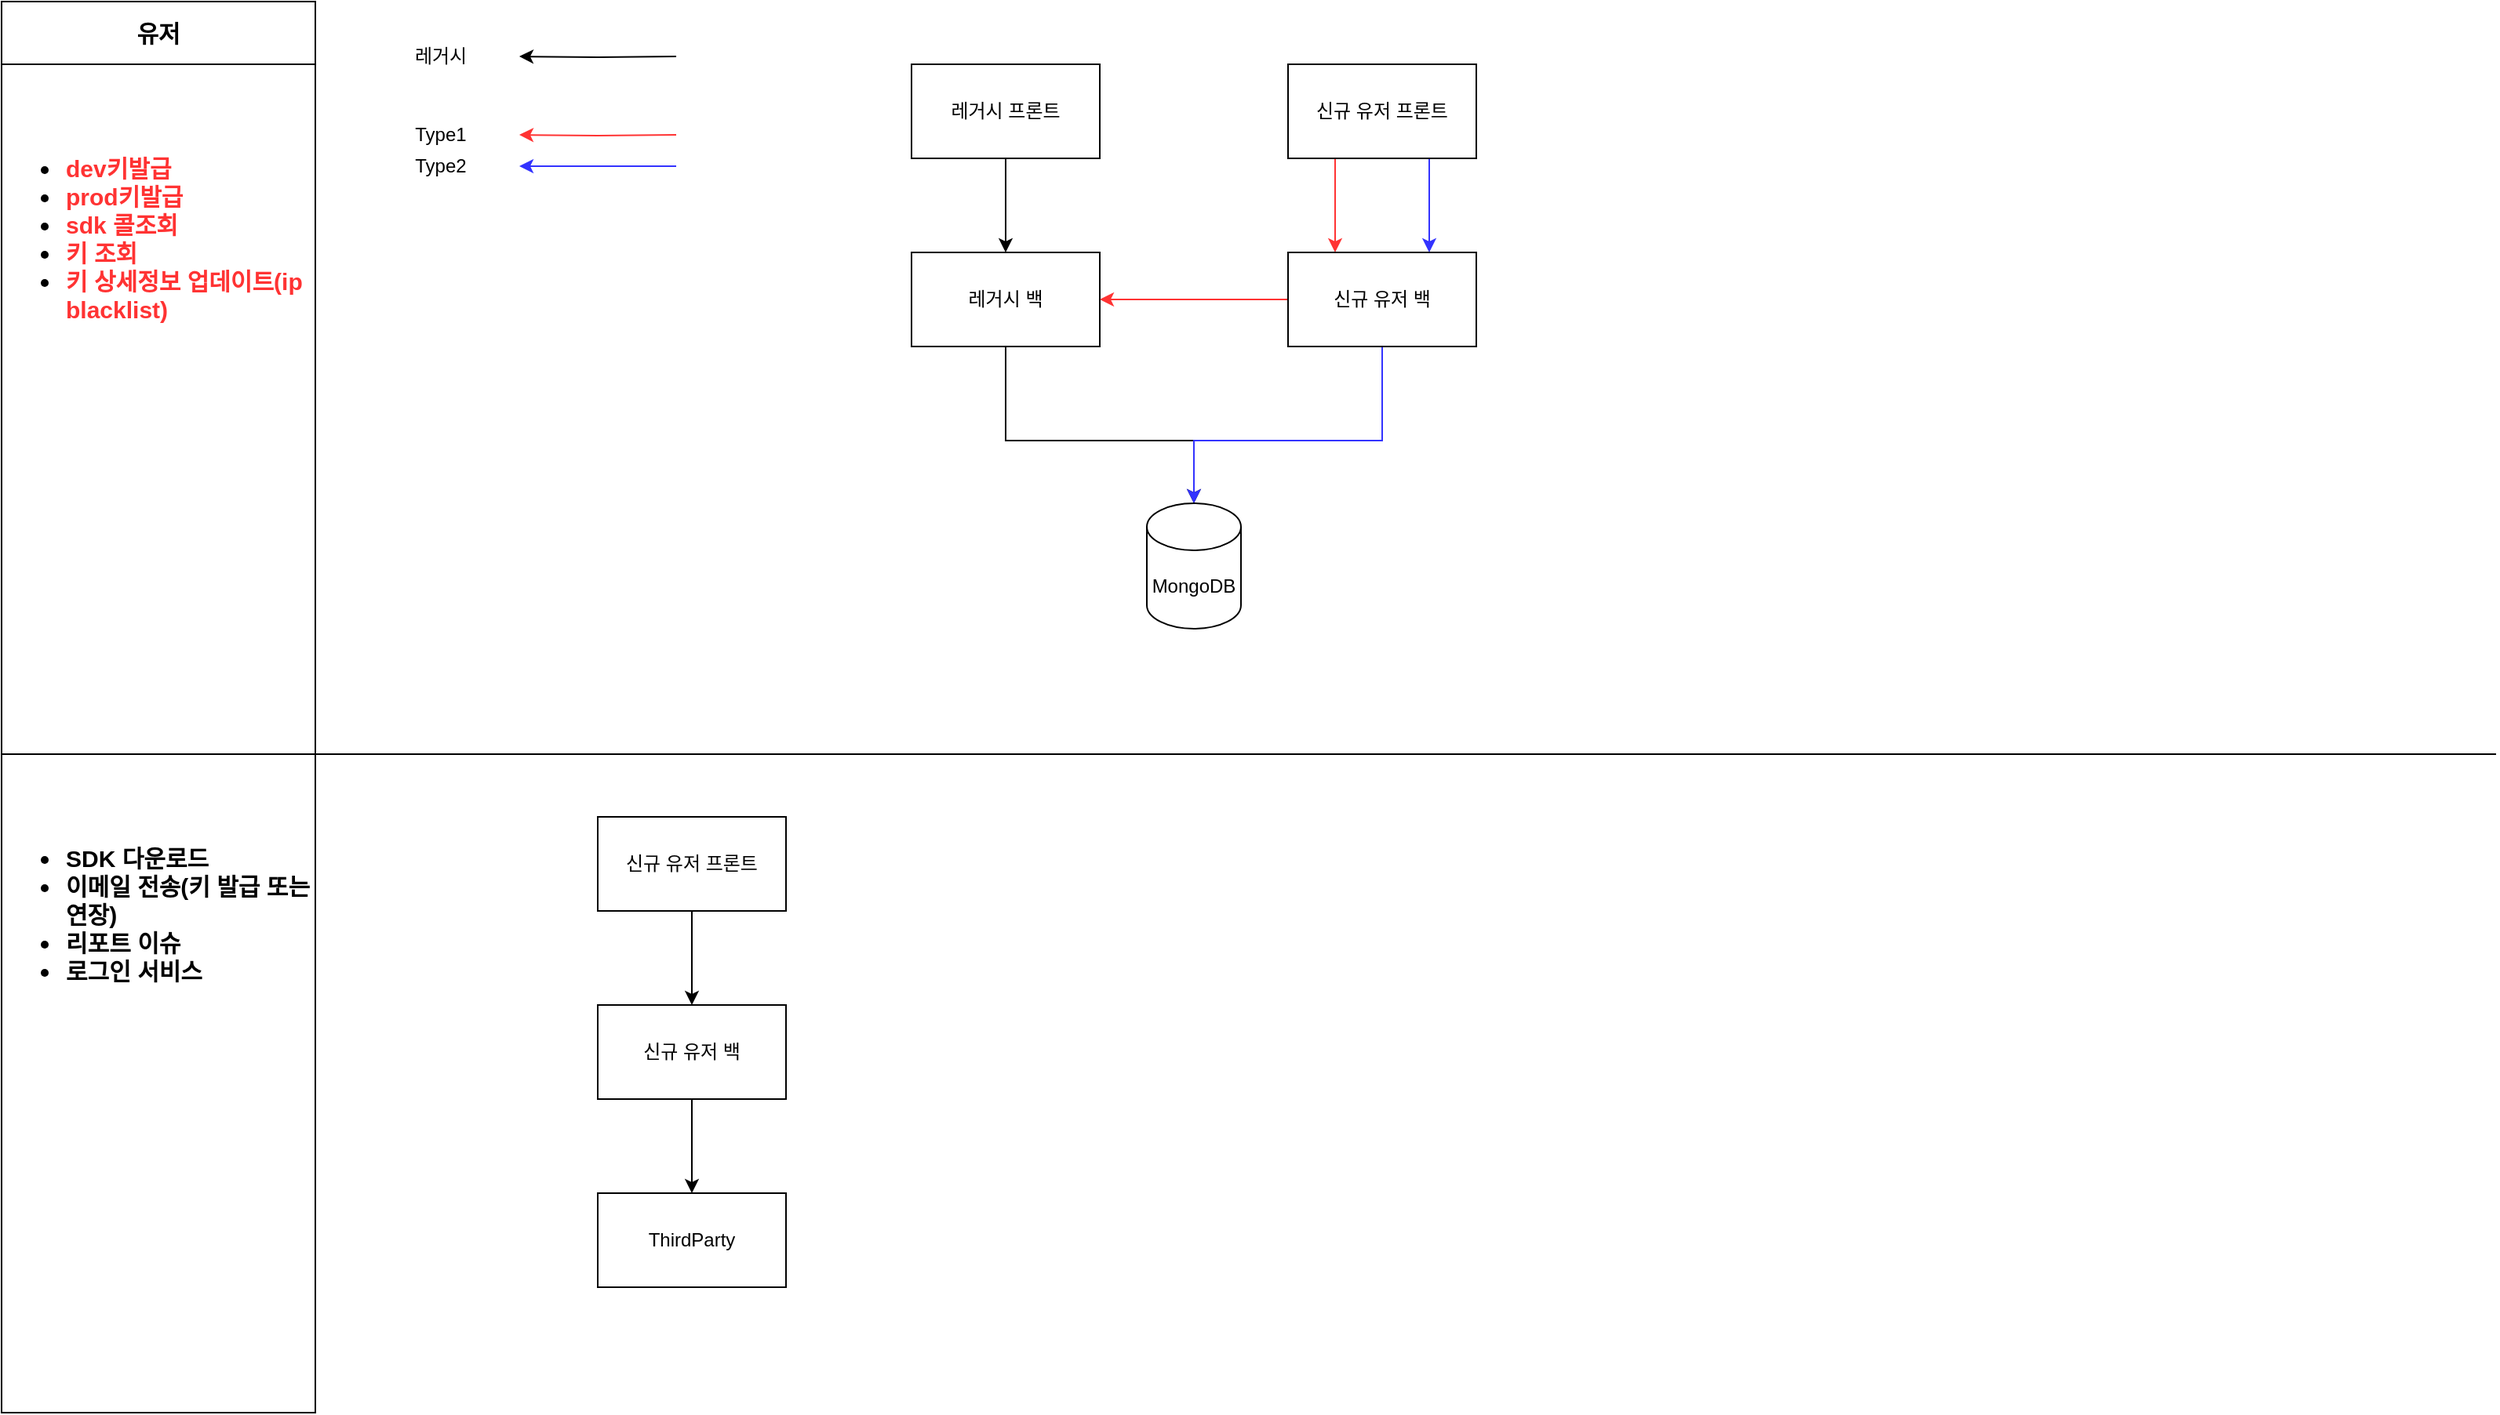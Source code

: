 <mxfile version="14.9.2" type="github">
  <diagram id="kgpKYQtTHZ0yAKxKKP6v" name="Page-1">
    <mxGraphModel dx="2066" dy="1162" grid="1" gridSize="10" guides="1" tooltips="1" connect="1" arrows="1" fold="1" page="1" pageScale="1" pageWidth="1600" pageHeight="900" background="none" math="0" shadow="0">
      <root>
        <mxCell id="0" />
        <mxCell id="1" parent="0" />
        <mxCell id="oFq6kV6oupMl4LHm9gCZ-7" style="edgeStyle=orthogonalEdgeStyle;rounded=0;orthogonalLoop=1;jettySize=auto;html=1;" parent="1" source="oFq6kV6oupMl4LHm9gCZ-1" target="oFq6kV6oupMl4LHm9gCZ-5" edge="1">
          <mxGeometry relative="1" as="geometry">
            <Array as="points">
              <mxPoint x="640" y="280" />
              <mxPoint x="760" y="280" />
            </Array>
          </mxGeometry>
        </mxCell>
        <mxCell id="oFq6kV6oupMl4LHm9gCZ-1" value="레거시 백" style="rounded=0;whiteSpace=wrap;html=1;" parent="1" vertex="1">
          <mxGeometry x="580" y="160" width="120" height="60" as="geometry" />
        </mxCell>
        <mxCell id="oFq6kV6oupMl4LHm9gCZ-6" style="edgeStyle=orthogonalEdgeStyle;rounded=0;orthogonalLoop=1;jettySize=auto;html=1;entryX=0.5;entryY=0;entryDx=0;entryDy=0;" parent="1" source="oFq6kV6oupMl4LHm9gCZ-2" target="oFq6kV6oupMl4LHm9gCZ-1" edge="1">
          <mxGeometry relative="1" as="geometry" />
        </mxCell>
        <mxCell id="oFq6kV6oupMl4LHm9gCZ-2" value="레거시 프론트" style="rounded=0;whiteSpace=wrap;html=1;" parent="1" vertex="1">
          <mxGeometry x="580" y="40" width="120" height="60" as="geometry" />
        </mxCell>
        <mxCell id="oFq6kV6oupMl4LHm9gCZ-8" style="edgeStyle=orthogonalEdgeStyle;rounded=0;orthogonalLoop=1;jettySize=auto;html=1;strokeColor=#FF3333;" parent="1" source="oFq6kV6oupMl4LHm9gCZ-3" target="oFq6kV6oupMl4LHm9gCZ-4" edge="1">
          <mxGeometry relative="1" as="geometry">
            <Array as="points">
              <mxPoint x="850" y="140" />
              <mxPoint x="850" y="140" />
            </Array>
          </mxGeometry>
        </mxCell>
        <mxCell id="oFq6kV6oupMl4LHm9gCZ-13" style="edgeStyle=orthogonalEdgeStyle;rounded=0;orthogonalLoop=1;jettySize=auto;html=1;exitX=0.75;exitY=1;exitDx=0;exitDy=0;entryX=0.75;entryY=0;entryDx=0;entryDy=0;strokeColor=#3333FF;" parent="1" source="oFq6kV6oupMl4LHm9gCZ-3" target="oFq6kV6oupMl4LHm9gCZ-4" edge="1">
          <mxGeometry relative="1" as="geometry" />
        </mxCell>
        <mxCell id="oFq6kV6oupMl4LHm9gCZ-3" value="신규 유저 프론트" style="rounded=0;whiteSpace=wrap;html=1;" parent="1" vertex="1">
          <mxGeometry x="820" y="40" width="120" height="60" as="geometry" />
        </mxCell>
        <mxCell id="oFq6kV6oupMl4LHm9gCZ-9" style="edgeStyle=orthogonalEdgeStyle;rounded=0;orthogonalLoop=1;jettySize=auto;html=1;entryX=1;entryY=0.5;entryDx=0;entryDy=0;strokeColor=#FF3333;" parent="1" source="oFq6kV6oupMl4LHm9gCZ-4" target="oFq6kV6oupMl4LHm9gCZ-1" edge="1">
          <mxGeometry relative="1" as="geometry" />
        </mxCell>
        <mxCell id="oFq6kV6oupMl4LHm9gCZ-14" style="edgeStyle=orthogonalEdgeStyle;rounded=0;orthogonalLoop=1;jettySize=auto;html=1;entryX=0.5;entryY=0;entryDx=0;entryDy=0;entryPerimeter=0;strokeColor=#3333FF;" parent="1" source="oFq6kV6oupMl4LHm9gCZ-4" target="oFq6kV6oupMl4LHm9gCZ-5" edge="1">
          <mxGeometry relative="1" as="geometry">
            <Array as="points">
              <mxPoint x="880" y="280" />
              <mxPoint x="760" y="280" />
            </Array>
          </mxGeometry>
        </mxCell>
        <mxCell id="oFq6kV6oupMl4LHm9gCZ-4" value="신규 유저 백" style="rounded=0;whiteSpace=wrap;html=1;" parent="1" vertex="1">
          <mxGeometry x="820" y="160" width="120" height="60" as="geometry" />
        </mxCell>
        <mxCell id="oFq6kV6oupMl4LHm9gCZ-5" value="MongoDB" style="shape=cylinder3;whiteSpace=wrap;html=1;boundedLbl=1;backgroundOutline=1;size=15;" parent="1" vertex="1">
          <mxGeometry x="730" y="320" width="60" height="80" as="geometry" />
        </mxCell>
        <mxCell id="oFq6kV6oupMl4LHm9gCZ-23" value="&lt;font color=&quot;#ff3333&quot;&gt;&lt;br style=&quot;font-size: 15px&quot;&gt;&lt;br style=&quot;font-size: 15px&quot;&gt;&lt;/font&gt;&lt;ul style=&quot;font-size: 15px&quot;&gt;&lt;li style=&quot;text-align: left ; font-size: 15px&quot;&gt;&lt;span style=&quot;font-size: 15px&quot;&gt;&lt;font style=&quot;font-size: 15px&quot; color=&quot;#ff3333&quot;&gt;dev키발급&lt;/font&gt;&lt;/span&gt;&lt;/li&gt;&lt;li style=&quot;text-align: left ; font-size: 15px&quot;&gt;&lt;span style=&quot;font-size: 15px&quot;&gt;&lt;font style=&quot;font-size: 15px&quot; color=&quot;#ff3333&quot;&gt;prod키발급&lt;/font&gt;&lt;/span&gt;&lt;/li&gt;&lt;li style=&quot;text-align: left ; font-size: 15px&quot;&gt;&lt;span style=&quot;font-size: 15px&quot;&gt;&lt;font color=&quot;#ff3333&quot; style=&quot;font-size: 15px&quot;&gt;sdk 콜조회&lt;/font&gt;&lt;/span&gt;&lt;/li&gt;&lt;li style=&quot;text-align: left ; font-size: 15px&quot;&gt;&lt;span style=&quot;font-size: 15px&quot;&gt;&lt;font style=&quot;font-size: 15px&quot; color=&quot;#ff3333&quot;&gt;키 조회&lt;/font&gt;&lt;/span&gt;&lt;/li&gt;&lt;li style=&quot;text-align: left ; font-size: 15px&quot;&gt;&lt;font color=&quot;#ff3333&quot;&gt;&lt;font style=&quot;font-size: 15px&quot;&gt;키 상세정보 업데이트(ip blacklist&lt;/font&gt;)&lt;/font&gt;&lt;/li&gt;&lt;/ul&gt;&lt;div style=&quot;text-align: left ; font-size: 15px&quot;&gt;&lt;br style=&quot;font-size: 15px&quot;&gt;&lt;/div&gt;" style="text;html=1;align=center;verticalAlign=top;whiteSpace=wrap;rounded=0;strokeColor=#000000;fillColor=#ffffff;fontStyle=1;fontSize=15;" parent="1" vertex="1">
          <mxGeometry y="40" width="200" height="440" as="geometry" />
        </mxCell>
        <mxCell id="oFq6kV6oupMl4LHm9gCZ-35" value="&lt;div style=&quot;text-align: left ; font-size: 15px&quot;&gt;&lt;br class=&quot;Apple-interchange-newline&quot; style=&quot;font-size: 15px&quot;&gt;&lt;br style=&quot;font-size: 15px&quot;&gt;&lt;/div&gt;&lt;div style=&quot;text-align: left ; font-size: 15px&quot;&gt;&lt;ul style=&quot;font-size: 15px&quot;&gt;&lt;li style=&quot;font-size: 15px&quot;&gt;SDK 다운로드&lt;/li&gt;&lt;li style=&quot;font-size: 15px&quot;&gt;이메일 전송(키 발급 또는 연장)&lt;/li&gt;&lt;li style=&quot;font-size: 15px&quot;&gt;리포트 이슈&lt;br&gt;&lt;/li&gt;&lt;li style=&quot;font-size: 15px&quot;&gt;로그인 서비스&lt;/li&gt;&lt;/ul&gt;&lt;/div&gt;" style="text;html=1;align=center;verticalAlign=top;whiteSpace=wrap;rounded=0;strokeColor=#000000;fillColor=#ffffff;fontStyle=1;fontSize=15;" parent="1" vertex="1">
          <mxGeometry y="480" width="200" height="420" as="geometry" />
        </mxCell>
        <mxCell id="oFq6kV6oupMl4LHm9gCZ-37" value="유저" style="text;html=1;align=center;verticalAlign=middle;whiteSpace=wrap;rounded=0;strokeColor=#000000;fillColor=#ffffff;fontStyle=1;fontSize=15;" parent="1" vertex="1">
          <mxGeometry width="200" height="40" as="geometry" />
        </mxCell>
        <mxCell id="oFq6kV6oupMl4LHm9gCZ-54" value="" style="group;" parent="1" vertex="1" connectable="0">
          <mxGeometry x="230" y="25" width="200" height="90" as="geometry" />
        </mxCell>
        <mxCell id="oFq6kV6oupMl4LHm9gCZ-55" style="edgeStyle=orthogonalEdgeStyle;rounded=0;orthogonalLoop=1;jettySize=auto;html=1;entryX=1;entryY=0.5;entryDx=0;entryDy=0;strokeColor=#FF3333;" parent="oFq6kV6oupMl4LHm9gCZ-54" target="oFq6kV6oupMl4LHm9gCZ-56" edge="1">
          <mxGeometry y="-20" as="geometry">
            <mxPoint x="200" y="60" as="sourcePoint" />
            <mxPoint x="80" y="60" as="targetPoint" />
          </mxGeometry>
        </mxCell>
        <mxCell id="oFq6kV6oupMl4LHm9gCZ-56" value="Type1" style="text;html=1;strokeColor=none;fillColor=none;align=center;verticalAlign=middle;whiteSpace=wrap;rounded=0;" parent="oFq6kV6oupMl4LHm9gCZ-54" vertex="1">
          <mxGeometry y="50" width="100" height="20" as="geometry" />
        </mxCell>
        <mxCell id="oFq6kV6oupMl4LHm9gCZ-57" style="edgeStyle=orthogonalEdgeStyle;rounded=0;orthogonalLoop=1;jettySize=auto;html=1;entryX=1;entryY=0.5;entryDx=0;entryDy=0;strokeColor=#3333FF;" parent="oFq6kV6oupMl4LHm9gCZ-54" edge="1">
          <mxGeometry y="-20" as="geometry">
            <mxPoint x="200" y="80.0" as="sourcePoint" />
            <mxPoint x="100" y="80.0" as="targetPoint" />
          </mxGeometry>
        </mxCell>
        <mxCell id="oFq6kV6oupMl4LHm9gCZ-58" value="Type2" style="text;html=1;strokeColor=none;fillColor=none;align=center;verticalAlign=middle;whiteSpace=wrap;rounded=0;" parent="oFq6kV6oupMl4LHm9gCZ-54" vertex="1">
          <mxGeometry y="70" width="100" height="20" as="geometry" />
        </mxCell>
        <mxCell id="oFq6kV6oupMl4LHm9gCZ-59" style="edgeStyle=orthogonalEdgeStyle;rounded=0;orthogonalLoop=1;jettySize=auto;html=1;entryX=1;entryY=0.5;entryDx=0;entryDy=0;" parent="oFq6kV6oupMl4LHm9gCZ-54" target="oFq6kV6oupMl4LHm9gCZ-60" edge="1">
          <mxGeometry y="-20" as="geometry">
            <mxPoint x="200" y="10.0" as="sourcePoint" />
            <mxPoint x="80" y="10" as="targetPoint" />
          </mxGeometry>
        </mxCell>
        <mxCell id="oFq6kV6oupMl4LHm9gCZ-60" value="레거시" style="text;html=1;strokeColor=none;fillColor=none;align=center;verticalAlign=middle;whiteSpace=wrap;rounded=0;" parent="oFq6kV6oupMl4LHm9gCZ-54" vertex="1">
          <mxGeometry width="100" height="20" as="geometry" />
        </mxCell>
        <mxCell id="oFq6kV6oupMl4LHm9gCZ-61" value="" style="endArrow=none;html=1;fontSize=15;strokeColor=#000000;exitX=1;exitY=1;exitDx=0;exitDy=0;" parent="1" source="oFq6kV6oupMl4LHm9gCZ-23" edge="1">
          <mxGeometry width="50" height="50" relative="1" as="geometry">
            <mxPoint x="500" y="600" as="sourcePoint" />
            <mxPoint x="1590" y="480" as="targetPoint" />
          </mxGeometry>
        </mxCell>
        <mxCell id="oFq6kV6oupMl4LHm9gCZ-65" style="edgeStyle=orthogonalEdgeStyle;rounded=0;orthogonalLoop=1;jettySize=auto;html=1;entryX=0.5;entryY=0;entryDx=0;entryDy=0;fontSize=15;strokeColor=#000000;" parent="1" source="oFq6kV6oupMl4LHm9gCZ-62" target="oFq6kV6oupMl4LHm9gCZ-63" edge="1">
          <mxGeometry relative="1" as="geometry" />
        </mxCell>
        <mxCell id="oFq6kV6oupMl4LHm9gCZ-62" value="신규 유저 프론트" style="rounded=0;whiteSpace=wrap;html=1;" parent="1" vertex="1">
          <mxGeometry x="380" y="520" width="120" height="60" as="geometry" />
        </mxCell>
        <mxCell id="oFq6kV6oupMl4LHm9gCZ-67" value="" style="edgeStyle=orthogonalEdgeStyle;rounded=0;orthogonalLoop=1;jettySize=auto;html=1;fontSize=15;strokeColor=#000000;" parent="1" source="oFq6kV6oupMl4LHm9gCZ-63" target="oFq6kV6oupMl4LHm9gCZ-66" edge="1">
          <mxGeometry relative="1" as="geometry" />
        </mxCell>
        <mxCell id="oFq6kV6oupMl4LHm9gCZ-63" value="신규 유저 백" style="rounded=0;whiteSpace=wrap;html=1;" parent="1" vertex="1">
          <mxGeometry x="380" y="640" width="120" height="60" as="geometry" />
        </mxCell>
        <mxCell id="oFq6kV6oupMl4LHm9gCZ-66" value="ThirdParty" style="rounded=0;whiteSpace=wrap;html=1;" parent="1" vertex="1">
          <mxGeometry x="380" y="760" width="120" height="60" as="geometry" />
        </mxCell>
      </root>
    </mxGraphModel>
  </diagram>
</mxfile>
